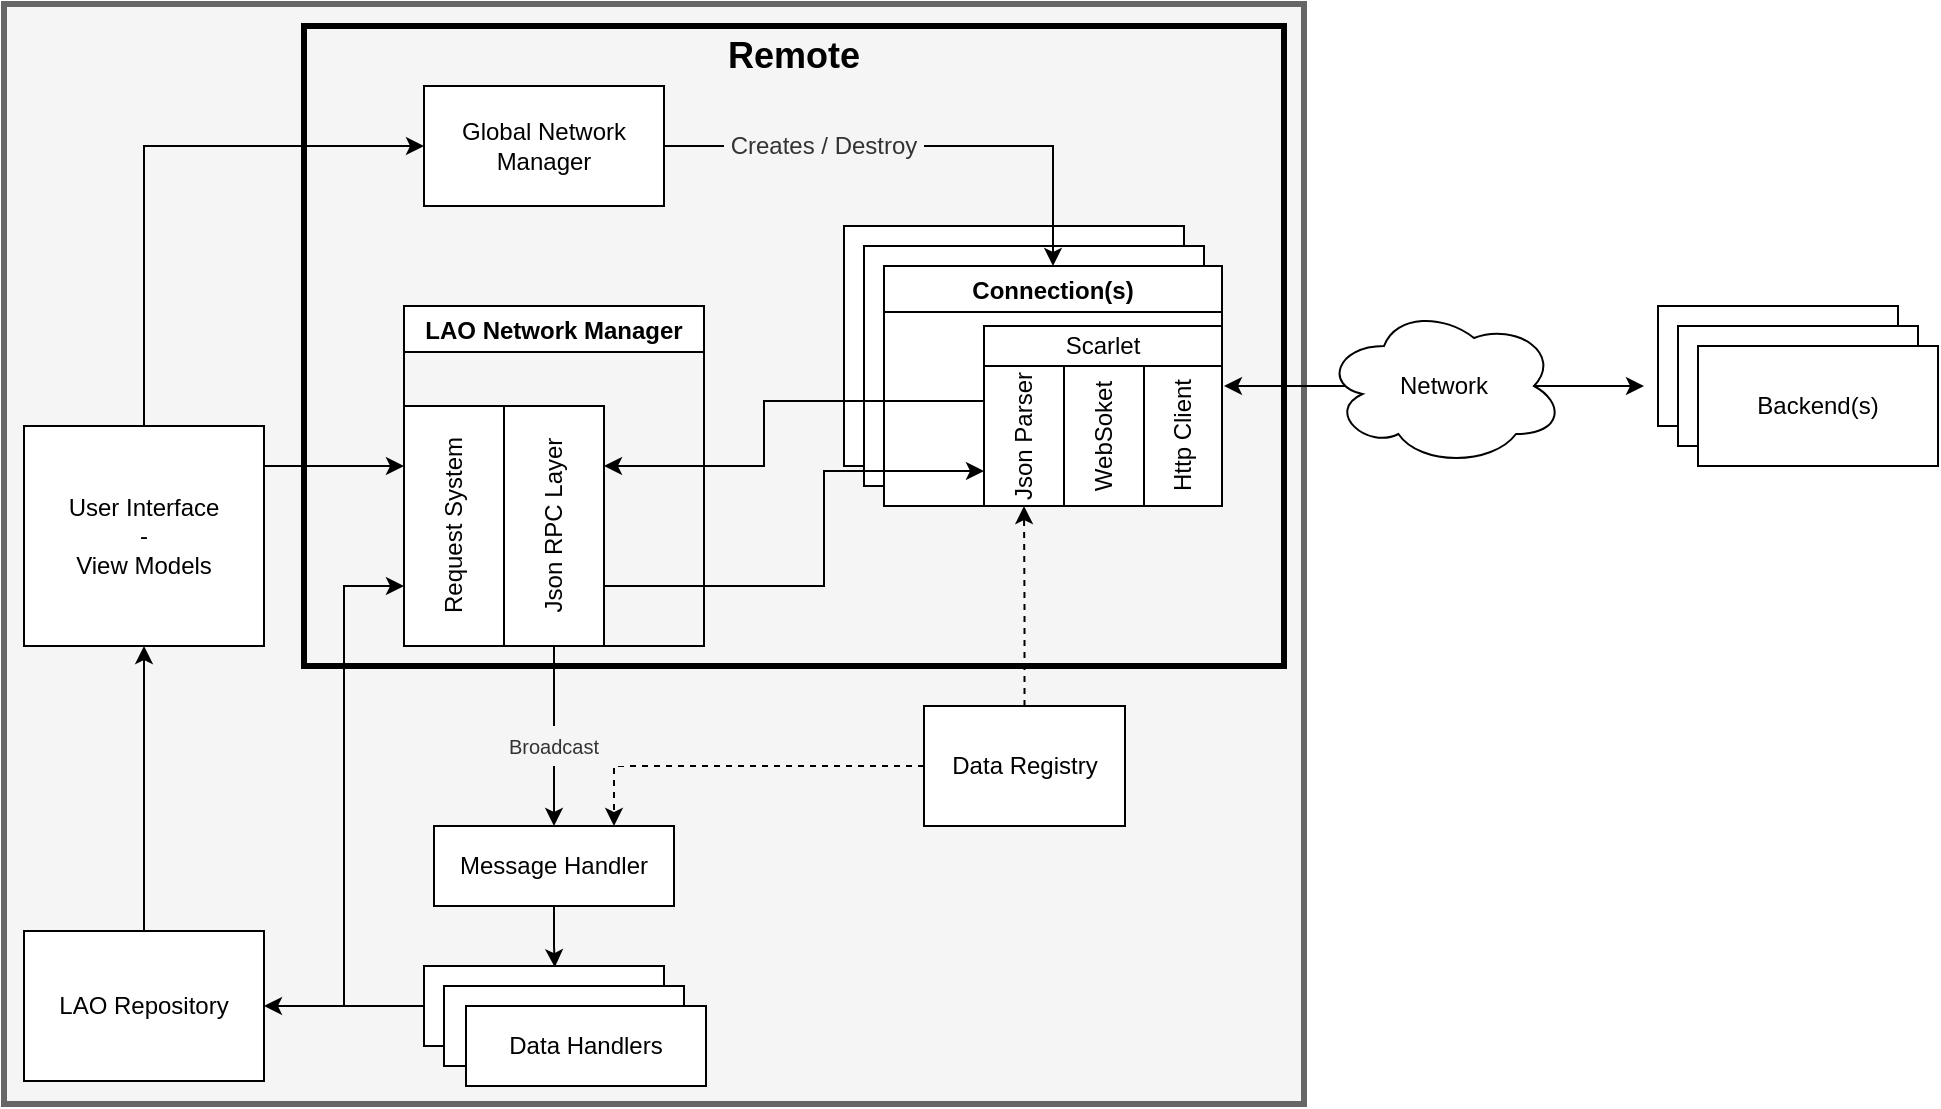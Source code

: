 <mxfile version="16.6.1" type="device"><diagram id="GA5oD5mQrXq-i093mAMc" name="Page-1"><mxGraphModel dx="1747" dy="2933" grid="1" gridSize="10" guides="1" tooltips="1" connect="1" arrows="1" fold="1" page="1" pageScale="1" pageWidth="827" pageHeight="1169" math="0" shadow="0"><root><mxCell id="0"/><mxCell id="1" parent="0"/><mxCell id="wqD7zPE3RLeQQvJP0yhS-26" value="" style="rounded=0;whiteSpace=wrap;html=1;strokeColor=#666666;strokeWidth=3;fillColor=#f5f5f5;fontColor=#333333;" vertex="1" parent="1"><mxGeometry x="-10" y="-1180" width="650" height="550" as="geometry"/></mxCell><mxCell id="wqD7zPE3RLeQQvJP0yhS-17" value="" style="rounded=0;whiteSpace=wrap;html=1;" vertex="1" parent="1"><mxGeometry x="410" y="-1069" width="170" height="120" as="geometry"/></mxCell><mxCell id="wqD7zPE3RLeQQvJP0yhS-16" value="" style="rounded=0;whiteSpace=wrap;html=1;" vertex="1" parent="1"><mxGeometry x="420" y="-1059" width="170" height="120" as="geometry"/></mxCell><mxCell id="6TRB3Zh_Af9BJx_Ww4ox-10" value="" style="endArrow=classic;startArrow=classic;html=1;rounded=0;" parent="1" edge="1"><mxGeometry width="50" height="50" relative="1" as="geometry"><mxPoint x="810" y="-989" as="sourcePoint"/><mxPoint x="600" y="-989" as="targetPoint"/></mxGeometry></mxCell><mxCell id="6TRB3Zh_Af9BJx_Ww4ox-1" value="Network" style="ellipse;shape=cloud;whiteSpace=wrap;html=1;" parent="1" vertex="1"><mxGeometry x="650" y="-1029" width="120" height="80" as="geometry"/></mxCell><mxCell id="6TRB3Zh_Af9BJx_Ww4ox-3" value="Backend(s)" style="rounded=0;whiteSpace=wrap;html=1;" parent="1" vertex="1"><mxGeometry x="817" y="-1029" width="120" height="60" as="geometry"/></mxCell><mxCell id="6TRB3Zh_Af9BJx_Ww4ox-4" value="Backend(s)" style="rounded=0;whiteSpace=wrap;html=1;" parent="1" vertex="1"><mxGeometry x="827" y="-1019" width="120" height="60" as="geometry"/></mxCell><mxCell id="6TRB3Zh_Af9BJx_Ww4ox-5" value="Backend(s)" style="rounded=0;whiteSpace=wrap;html=1;" parent="1" vertex="1"><mxGeometry x="837" y="-1009" width="120" height="60" as="geometry"/></mxCell><mxCell id="wqD7zPE3RLeQQvJP0yhS-20" style="edgeStyle=orthogonalEdgeStyle;rounded=0;orthogonalLoop=1;jettySize=auto;html=1;exitX=1;exitY=0.5;exitDx=0;exitDy=0;entryX=0.5;entryY=0;entryDx=0;entryDy=0;" edge="1" parent="1" source="6TRB3Zh_Af9BJx_Ww4ox-9" target="wqD7zPE3RLeQQvJP0yhS-4"><mxGeometry relative="1" as="geometry"/></mxCell><mxCell id="6TRB3Zh_Af9BJx_Ww4ox-9" value="Global Network Manager" style="rounded=0;whiteSpace=wrap;html=1;" parent="1" vertex="1"><mxGeometry x="200" y="-1139" width="120" height="60" as="geometry"/></mxCell><mxCell id="6TRB3Zh_Af9BJx_Ww4ox-12" value="Creates / Destroy" style="rounded=0;whiteSpace=wrap;html=1;strokeColor=none;fillColor=#f5f5f5;fontColor=#333333;" parent="1" vertex="1"><mxGeometry x="350" y="-1119" width="100" height="20" as="geometry"/></mxCell><mxCell id="6TRB3Zh_Af9BJx_Ww4ox-15" value="LAO Network Manager" style="swimlane;" parent="1" vertex="1"><mxGeometry x="190" y="-1029" width="150" height="170" as="geometry"><mxRectangle x="130" y="310" width="130" height="23" as="alternateBounds"/></mxGeometry></mxCell><mxCell id="6TRB3Zh_Af9BJx_Ww4ox-17" value="Json&amp;nbsp;RPC Layer" style="rounded=0;html=1;direction=west;horizontal=0;" parent="6TRB3Zh_Af9BJx_Ww4ox-15" vertex="1"><mxGeometry x="50" y="50" width="50" height="120" as="geometry"/></mxCell><mxCell id="6TRB3Zh_Af9BJx_Ww4ox-16" value="Request System" style="rounded=0;html=1;direction=west;horizontal=0;" parent="6TRB3Zh_Af9BJx_Ww4ox-15" vertex="1"><mxGeometry y="50" width="50" height="120" as="geometry"/></mxCell><mxCell id="6TRB3Zh_Af9BJx_Ww4ox-37" value="" style="edgeStyle=orthogonalEdgeStyle;rounded=0;orthogonalLoop=1;jettySize=auto;html=1;entryX=0.545;entryY=0.015;entryDx=0;entryDy=0;entryPerimeter=0;" parent="1" source="6TRB3Zh_Af9BJx_Ww4ox-25" target="6TRB3Zh_Af9BJx_Ww4ox-34" edge="1"><mxGeometry relative="1" as="geometry"/></mxCell><mxCell id="6TRB3Zh_Af9BJx_Ww4ox-25" value="Message Handler" style="rounded=0;whiteSpace=wrap;html=1;" parent="1" vertex="1"><mxGeometry x="205" y="-769" width="120" height="40" as="geometry"/></mxCell><mxCell id="6TRB3Zh_Af9BJx_Ww4ox-26" style="edgeStyle=orthogonalEdgeStyle;rounded=0;orthogonalLoop=1;jettySize=auto;html=1;entryX=0.5;entryY=0;entryDx=0;entryDy=0;" parent="1" source="6TRB3Zh_Af9BJx_Ww4ox-17" target="6TRB3Zh_Af9BJx_Ww4ox-25" edge="1"><mxGeometry relative="1" as="geometry"/></mxCell><mxCell id="6TRB3Zh_Af9BJx_Ww4ox-51" style="edgeStyle=orthogonalEdgeStyle;rounded=0;orthogonalLoop=1;jettySize=auto;html=1;entryX=1;entryY=0.5;entryDx=0;entryDy=0;fontSize=12;" parent="1" source="6TRB3Zh_Af9BJx_Ww4ox-34" target="6TRB3Zh_Af9BJx_Ww4ox-49" edge="1"><mxGeometry relative="1" as="geometry"/></mxCell><mxCell id="6TRB3Zh_Af9BJx_Ww4ox-34" value="Data Handler" style="rounded=0;whiteSpace=wrap;html=1;" parent="1" vertex="1"><mxGeometry x="200" y="-699" width="120" height="40" as="geometry"/></mxCell><mxCell id="6TRB3Zh_Af9BJx_Ww4ox-35" value="Data Handler" style="rounded=0;whiteSpace=wrap;html=1;" parent="1" vertex="1"><mxGeometry x="210" y="-689" width="120" height="40" as="geometry"/></mxCell><mxCell id="6TRB3Zh_Af9BJx_Ww4ox-36" value="Data Handlers" style="rounded=0;whiteSpace=wrap;html=1;" parent="1" vertex="1"><mxGeometry x="221" y="-679" width="120" height="40" as="geometry"/></mxCell><mxCell id="6TRB3Zh_Af9BJx_Ww4ox-43" style="edgeStyle=orthogonalEdgeStyle;rounded=0;orthogonalLoop=1;jettySize=auto;html=1;entryX=0.75;entryY=0;entryDx=0;entryDy=0;dashed=1;" parent="1" source="6TRB3Zh_Af9BJx_Ww4ox-38" target="6TRB3Zh_Af9BJx_Ww4ox-25" edge="1"><mxGeometry relative="1" as="geometry"/></mxCell><mxCell id="wqD7zPE3RLeQQvJP0yhS-22" style="edgeStyle=orthogonalEdgeStyle;rounded=0;orthogonalLoop=1;jettySize=auto;html=1;entryX=0.5;entryY=1;entryDx=0;entryDy=0;dashed=1;" edge="1" parent="1" source="6TRB3Zh_Af9BJx_Ww4ox-38" target="wqD7zPE3RLeQQvJP0yhS-10"><mxGeometry relative="1" as="geometry"/></mxCell><mxCell id="6TRB3Zh_Af9BJx_Ww4ox-38" value="Data Registry" style="rounded=0;whiteSpace=wrap;html=1;" parent="1" vertex="1"><mxGeometry x="450" y="-829" width="100.5" height="60" as="geometry"/></mxCell><mxCell id="6TRB3Zh_Af9BJx_Ww4ox-46" value="&lt;font style=&quot;font-size: 10px ; line-height: 0.9&quot;&gt;Broadcast&lt;/font&gt;" style="rounded=0;whiteSpace=wrap;html=1;strokeColor=none;fillColor=#f5f5f5;fontColor=#333333;" parent="1" vertex="1"><mxGeometry x="230" y="-819" width="70" height="20" as="geometry"/></mxCell><mxCell id="6TRB3Zh_Af9BJx_Ww4ox-48" style="edgeStyle=orthogonalEdgeStyle;rounded=0;orthogonalLoop=1;jettySize=auto;html=1;entryX=1;entryY=0.75;entryDx=0;entryDy=0;fontSize=10;" parent="1" source="6TRB3Zh_Af9BJx_Ww4ox-47" target="6TRB3Zh_Af9BJx_Ww4ox-16" edge="1"><mxGeometry relative="1" as="geometry"><Array as="points"><mxPoint x="140" y="-949"/><mxPoint x="140" y="-949"/></Array></mxGeometry></mxCell><mxCell id="wqD7zPE3RLeQQvJP0yhS-3" style="edgeStyle=orthogonalEdgeStyle;rounded=0;orthogonalLoop=1;jettySize=auto;html=1;entryX=0;entryY=0.5;entryDx=0;entryDy=0;" edge="1" parent="1" source="6TRB3Zh_Af9BJx_Ww4ox-47" target="6TRB3Zh_Af9BJx_Ww4ox-9"><mxGeometry relative="1" as="geometry"><Array as="points"><mxPoint x="60" y="-1109"/></Array></mxGeometry></mxCell><mxCell id="6TRB3Zh_Af9BJx_Ww4ox-47" value="&lt;font style=&quot;font-size: 12px&quot;&gt;User Interface&lt;br&gt;-&lt;br&gt;View Models&lt;/font&gt;" style="rounded=0;whiteSpace=wrap;html=1;fontSize=10;" parent="1" vertex="1"><mxGeometry y="-969" width="120" height="110" as="geometry"/></mxCell><mxCell id="6TRB3Zh_Af9BJx_Ww4ox-50" style="edgeStyle=orthogonalEdgeStyle;rounded=0;orthogonalLoop=1;jettySize=auto;html=1;entryX=0.5;entryY=1;entryDx=0;entryDy=0;fontSize=12;" parent="1" source="6TRB3Zh_Af9BJx_Ww4ox-49" target="6TRB3Zh_Af9BJx_Ww4ox-47" edge="1"><mxGeometry relative="1" as="geometry"/></mxCell><mxCell id="6TRB3Zh_Af9BJx_Ww4ox-49" value="&lt;font style=&quot;font-size: 12px&quot;&gt;LAO Repository&lt;/font&gt;" style="rounded=0;whiteSpace=wrap;html=1;fontSize=10;" parent="1" vertex="1"><mxGeometry y="-716.5" width="120" height="75" as="geometry"/></mxCell><mxCell id="wqD7zPE3RLeQQvJP0yhS-2" style="edgeStyle=orthogonalEdgeStyle;rounded=0;orthogonalLoop=1;jettySize=auto;html=1;" edge="1" parent="1" target="6TRB3Zh_Af9BJx_Ww4ox-16"><mxGeometry relative="1" as="geometry"><mxPoint x="160" y="-679" as="sourcePoint"/><Array as="points"><mxPoint x="160" y="-889"/></Array></mxGeometry></mxCell><mxCell id="wqD7zPE3RLeQQvJP0yhS-4" value="Connection(s)" style="swimlane;swimlaneFillColor=default;" vertex="1" parent="1"><mxGeometry x="430" y="-1049" width="169" height="120" as="geometry"/></mxCell><mxCell id="wqD7zPE3RLeQQvJP0yhS-6" value="Scarlet" style="whiteSpace=wrap;html=1;" vertex="1" parent="wqD7zPE3RLeQQvJP0yhS-4"><mxGeometry x="50" y="30" width="119" height="20" as="geometry"/></mxCell><mxCell id="wqD7zPE3RLeQQvJP0yhS-7" value="Http Client" style="rounded=0;whiteSpace=wrap;html=1;horizontal=0;" vertex="1" parent="wqD7zPE3RLeQQvJP0yhS-4"><mxGeometry x="130" y="50" width="39" height="70" as="geometry"/></mxCell><mxCell id="wqD7zPE3RLeQQvJP0yhS-8" value="WebSoket" style="rounded=0;whiteSpace=wrap;html=1;horizontal=0;" vertex="1" parent="wqD7zPE3RLeQQvJP0yhS-4"><mxGeometry x="90" y="50" width="40" height="70" as="geometry"/></mxCell><mxCell id="wqD7zPE3RLeQQvJP0yhS-10" value="Json Parser" style="rounded=0;whiteSpace=wrap;html=1;horizontal=0;" vertex="1" parent="wqD7zPE3RLeQQvJP0yhS-4"><mxGeometry x="50" y="50" width="40" height="70" as="geometry"/></mxCell><mxCell id="wqD7zPE3RLeQQvJP0yhS-11" style="edgeStyle=orthogonalEdgeStyle;rounded=0;orthogonalLoop=1;jettySize=auto;html=1;exitX=0;exitY=0.25;exitDx=0;exitDy=0;entryX=0;entryY=0.75;entryDx=0;entryDy=0;" edge="1" parent="1" source="wqD7zPE3RLeQQvJP0yhS-10" target="6TRB3Zh_Af9BJx_Ww4ox-17"><mxGeometry relative="1" as="geometry"><Array as="points"><mxPoint x="370" y="-981"/><mxPoint x="370" y="-949"/></Array></mxGeometry></mxCell><mxCell id="wqD7zPE3RLeQQvJP0yhS-12" style="edgeStyle=orthogonalEdgeStyle;rounded=0;orthogonalLoop=1;jettySize=auto;html=1;exitX=0;exitY=0.25;exitDx=0;exitDy=0;entryX=0;entryY=0.75;entryDx=0;entryDy=0;" edge="1" parent="1" source="6TRB3Zh_Af9BJx_Ww4ox-17" target="wqD7zPE3RLeQQvJP0yhS-10"><mxGeometry relative="1" as="geometry"><Array as="points"><mxPoint x="400" y="-889"/><mxPoint x="400" y="-946"/></Array></mxGeometry></mxCell><mxCell id="wqD7zPE3RLeQQvJP0yhS-24" value="&lt;h2&gt;Remote&lt;/h2&gt;" style="text;html=1;strokeColor=none;fillColor=none;align=center;verticalAlign=middle;whiteSpace=wrap;rounded=0;" vertex="1" parent="1"><mxGeometry x="355" y="-1169" width="60" height="30" as="geometry"/></mxCell><mxCell id="wqD7zPE3RLeQQvJP0yhS-23" value="" style="rounded=0;whiteSpace=wrap;html=1;fillColor=none;strokeColor=default;strokeWidth=3;" vertex="1" parent="1"><mxGeometry x="140" y="-1169" width="490" height="320" as="geometry"/></mxCell></root></mxGraphModel></diagram></mxfile>